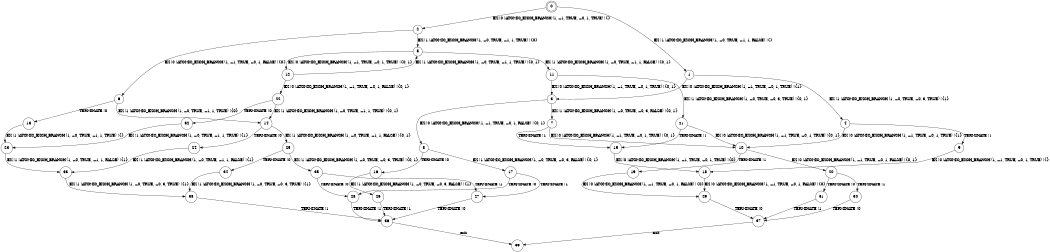 digraph BCG {
size = "7, 10.5";
center = TRUE;
node [shape = circle];
0 [peripheries = 2];
0 -> 1 [label = "EX !1 !ATOMIC_EXCH_BRANCH (1, +0, TRUE, +1, 1, FALSE) !{}"];
0 -> 2 [label = "EX !0 !ATOMIC_EXCH_BRANCH (1, +1, TRUE, +0, 1, TRUE) !{}"];
1 -> 3 [label = "EX !0 !ATOMIC_EXCH_BRANCH (1, +1, TRUE, +0, 1, TRUE) !{1}"];
1 -> 4 [label = "EX !1 !ATOMIC_EXCH_BRANCH (1, +0, TRUE, +0, 3, TRUE) !{1}"];
2 -> 5 [label = "EX !1 !ATOMIC_EXCH_BRANCH (1, +0, TRUE, +1, 1, TRUE) !{0}"];
2 -> 6 [label = "EX !0 !ATOMIC_EXCH_BRANCH (1, +1, TRUE, +0, 1, FALSE) !{0}"];
3 -> 7 [label = "EX !1 !ATOMIC_EXCH_BRANCH (1, +0, TRUE, +0, 3, FALSE) !{0, 1}"];
3 -> 8 [label = "EX !0 !ATOMIC_EXCH_BRANCH (1, +1, TRUE, +0, 1, FALSE) !{0, 1}"];
4 -> 9 [label = "TERMINATE !1"];
4 -> 10 [label = "EX !0 !ATOMIC_EXCH_BRANCH (1, +1, TRUE, +0, 1, TRUE) !{1}"];
5 -> 11 [label = "EX !1 !ATOMIC_EXCH_BRANCH (1, +0, TRUE, +1, 1, FALSE) !{0, 1}"];
5 -> 12 [label = "EX !0 !ATOMIC_EXCH_BRANCH (1, +1, TRUE, +0, 1, TRUE) !{0, 1}"];
6 -> 13 [label = "TERMINATE !0"];
6 -> 14 [label = "EX !1 !ATOMIC_EXCH_BRANCH (1, +0, TRUE, +1, 1, TRUE) !{0}"];
7 -> 15 [label = "TERMINATE !1"];
7 -> 10 [label = "EX !0 !ATOMIC_EXCH_BRANCH (1, +1, TRUE, +0, 1, TRUE) !{0, 1}"];
8 -> 16 [label = "TERMINATE !0"];
8 -> 17 [label = "EX !1 !ATOMIC_EXCH_BRANCH (1, +0, TRUE, +0, 3, FALSE) !{0, 1}"];
9 -> 18 [label = "EX !0 !ATOMIC_EXCH_BRANCH (1, +1, TRUE, +0, 1, TRUE) !{}"];
10 -> 19 [label = "TERMINATE !1"];
10 -> 20 [label = "EX !0 !ATOMIC_EXCH_BRANCH (1, +1, TRUE, +0, 1, FALSE) !{0, 1}"];
11 -> 21 [label = "EX !1 !ATOMIC_EXCH_BRANCH (1, +0, TRUE, +0, 3, TRUE) !{0, 1}"];
11 -> 3 [label = "EX !0 !ATOMIC_EXCH_BRANCH (1, +1, TRUE, +0, 1, TRUE) !{0, 1}"];
12 -> 5 [label = "EX !1 !ATOMIC_EXCH_BRANCH (1, +0, TRUE, +1, 1, TRUE) !{0, 1}"];
12 -> 22 [label = "EX !0 !ATOMIC_EXCH_BRANCH (1, +1, TRUE, +0, 1, FALSE) !{0, 1}"];
13 -> 23 [label = "EX !1 !ATOMIC_EXCH_BRANCH (1, +0, TRUE, +1, 1, TRUE) !{}"];
14 -> 24 [label = "TERMINATE !0"];
14 -> 25 [label = "EX !1 !ATOMIC_EXCH_BRANCH (1, +0, TRUE, +1, 1, FALSE) !{0, 1}"];
15 -> 18 [label = "EX !0 !ATOMIC_EXCH_BRANCH (1, +1, TRUE, +0, 1, TRUE) !{0}"];
16 -> 26 [label = "EX !1 !ATOMIC_EXCH_BRANCH (1, +0, TRUE, +0, 3, FALSE) !{1}"];
17 -> 27 [label = "TERMINATE !1"];
17 -> 28 [label = "TERMINATE !0"];
18 -> 29 [label = "EX !0 !ATOMIC_EXCH_BRANCH (1, +1, TRUE, +0, 1, FALSE) !{0}"];
19 -> 29 [label = "EX !0 !ATOMIC_EXCH_BRANCH (1, +1, TRUE, +0, 1, FALSE) !{0}"];
20 -> 30 [label = "TERMINATE !1"];
20 -> 31 [label = "TERMINATE !0"];
21 -> 15 [label = "TERMINATE !1"];
21 -> 10 [label = "EX !0 !ATOMIC_EXCH_BRANCH (1, +1, TRUE, +0, 1, TRUE) !{0, 1}"];
22 -> 32 [label = "TERMINATE !0"];
22 -> 14 [label = "EX !1 !ATOMIC_EXCH_BRANCH (1, +0, TRUE, +1, 1, TRUE) !{0, 1}"];
23 -> 33 [label = "EX !1 !ATOMIC_EXCH_BRANCH (1, +0, TRUE, +1, 1, FALSE) !{1}"];
24 -> 33 [label = "EX !1 !ATOMIC_EXCH_BRANCH (1, +0, TRUE, +1, 1, FALSE) !{1}"];
25 -> 34 [label = "TERMINATE !0"];
25 -> 35 [label = "EX !1 !ATOMIC_EXCH_BRANCH (1, +0, TRUE, +0, 3, TRUE) !{0, 1}"];
26 -> 36 [label = "TERMINATE !1"];
27 -> 36 [label = "TERMINATE !0"];
28 -> 36 [label = "TERMINATE !1"];
29 -> 37 [label = "TERMINATE !0"];
30 -> 37 [label = "TERMINATE !0"];
31 -> 37 [label = "TERMINATE !1"];
32 -> 23 [label = "EX !1 !ATOMIC_EXCH_BRANCH (1, +0, TRUE, +1, 1, TRUE) !{1}"];
33 -> 38 [label = "EX !1 !ATOMIC_EXCH_BRANCH (1, +0, TRUE, +0, 3, TRUE) !{1}"];
34 -> 38 [label = "EX !1 !ATOMIC_EXCH_BRANCH (1, +0, TRUE, +0, 3, TRUE) !{1}"];
35 -> 27 [label = "TERMINATE !1"];
35 -> 28 [label = "TERMINATE !0"];
36 -> 39 [label = "exit"];
37 -> 39 [label = "exit"];
38 -> 36 [label = "TERMINATE !1"];
}
